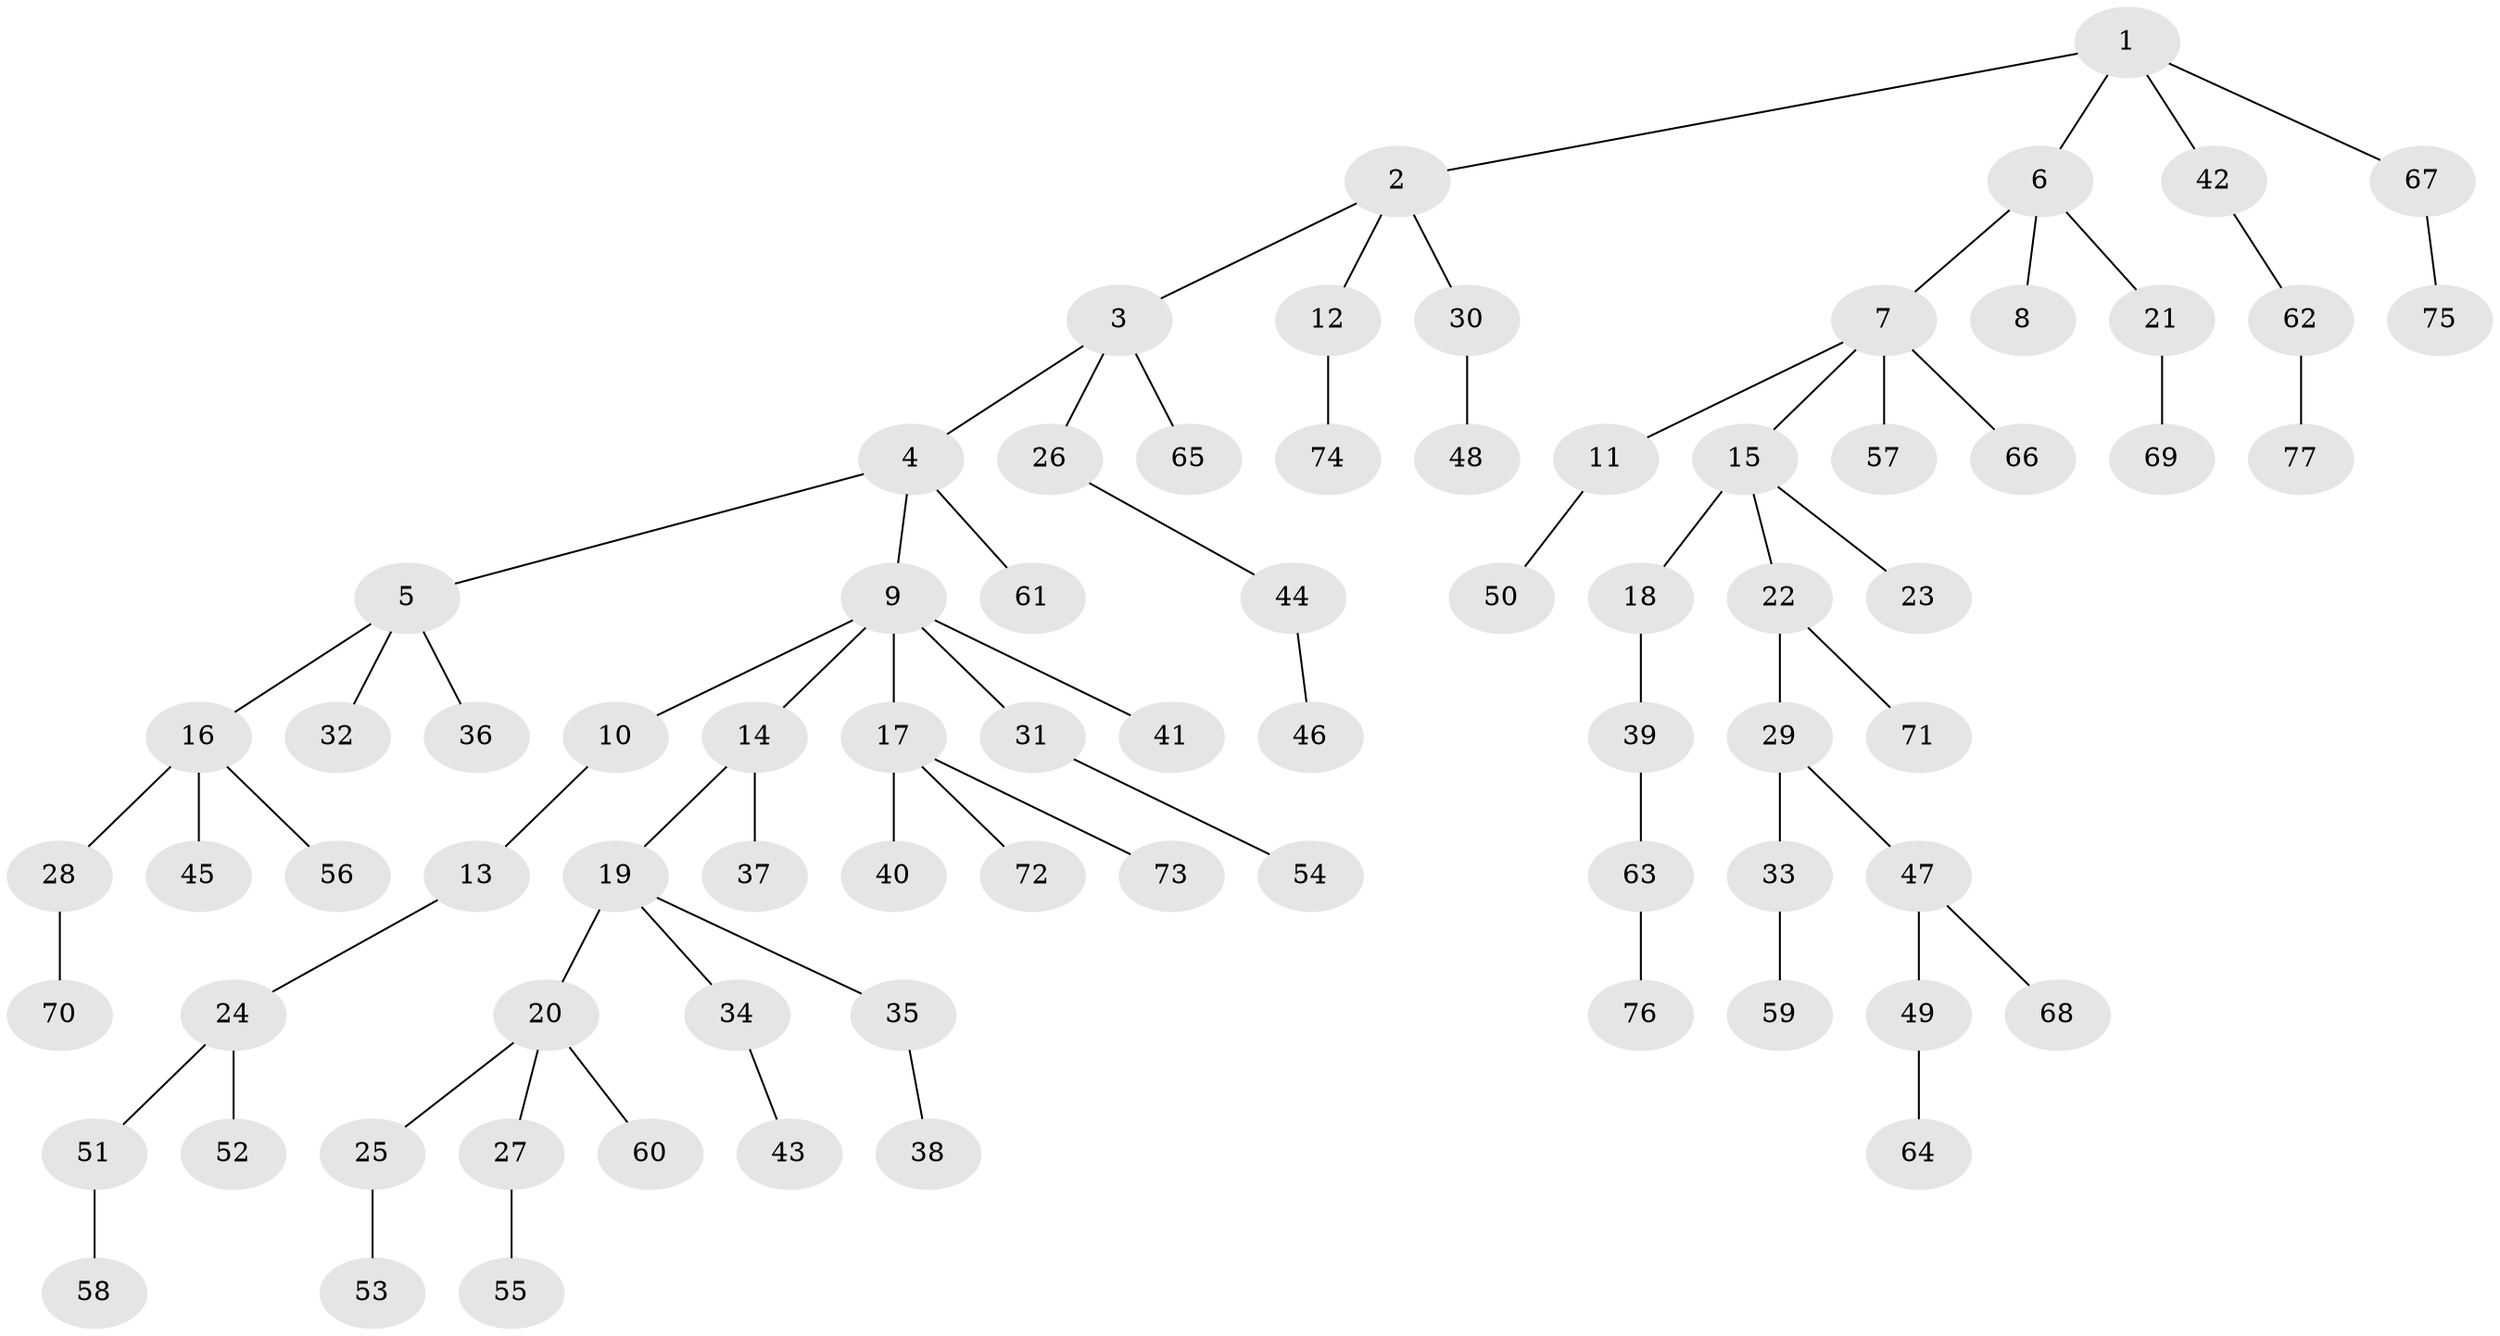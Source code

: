 // coarse degree distribution, {4: 0.16326530612244897, 8: 0.02040816326530612, 3: 0.061224489795918366, 5: 0.02040816326530612, 1: 0.6122448979591837, 2: 0.12244897959183673}
// Generated by graph-tools (version 1.1) at 2025/42/03/06/25 10:42:04]
// undirected, 77 vertices, 76 edges
graph export_dot {
graph [start="1"]
  node [color=gray90,style=filled];
  1;
  2;
  3;
  4;
  5;
  6;
  7;
  8;
  9;
  10;
  11;
  12;
  13;
  14;
  15;
  16;
  17;
  18;
  19;
  20;
  21;
  22;
  23;
  24;
  25;
  26;
  27;
  28;
  29;
  30;
  31;
  32;
  33;
  34;
  35;
  36;
  37;
  38;
  39;
  40;
  41;
  42;
  43;
  44;
  45;
  46;
  47;
  48;
  49;
  50;
  51;
  52;
  53;
  54;
  55;
  56;
  57;
  58;
  59;
  60;
  61;
  62;
  63;
  64;
  65;
  66;
  67;
  68;
  69;
  70;
  71;
  72;
  73;
  74;
  75;
  76;
  77;
  1 -- 2;
  1 -- 6;
  1 -- 42;
  1 -- 67;
  2 -- 3;
  2 -- 12;
  2 -- 30;
  3 -- 4;
  3 -- 26;
  3 -- 65;
  4 -- 5;
  4 -- 9;
  4 -- 61;
  5 -- 16;
  5 -- 32;
  5 -- 36;
  6 -- 7;
  6 -- 8;
  6 -- 21;
  7 -- 11;
  7 -- 15;
  7 -- 57;
  7 -- 66;
  9 -- 10;
  9 -- 14;
  9 -- 17;
  9 -- 31;
  9 -- 41;
  10 -- 13;
  11 -- 50;
  12 -- 74;
  13 -- 24;
  14 -- 19;
  14 -- 37;
  15 -- 18;
  15 -- 22;
  15 -- 23;
  16 -- 28;
  16 -- 45;
  16 -- 56;
  17 -- 40;
  17 -- 72;
  17 -- 73;
  18 -- 39;
  19 -- 20;
  19 -- 34;
  19 -- 35;
  20 -- 25;
  20 -- 27;
  20 -- 60;
  21 -- 69;
  22 -- 29;
  22 -- 71;
  24 -- 51;
  24 -- 52;
  25 -- 53;
  26 -- 44;
  27 -- 55;
  28 -- 70;
  29 -- 33;
  29 -- 47;
  30 -- 48;
  31 -- 54;
  33 -- 59;
  34 -- 43;
  35 -- 38;
  39 -- 63;
  42 -- 62;
  44 -- 46;
  47 -- 49;
  47 -- 68;
  49 -- 64;
  51 -- 58;
  62 -- 77;
  63 -- 76;
  67 -- 75;
}
